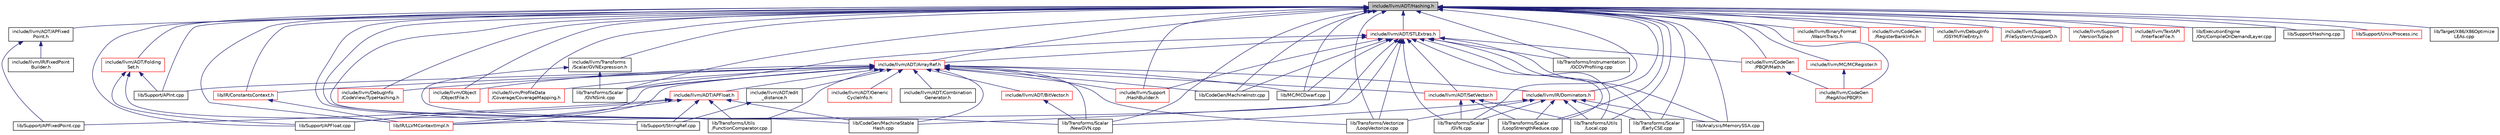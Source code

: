digraph "include/llvm/ADT/Hashing.h"
{
 // LATEX_PDF_SIZE
  bgcolor="transparent";
  edge [fontname="Helvetica",fontsize="10",labelfontname="Helvetica",labelfontsize="10"];
  node [fontname="Helvetica",fontsize="10",shape=record];
  Node1 [label="include/llvm/ADT/Hashing.h",height=0.2,width=0.4,color="black", fillcolor="grey75", style="filled", fontcolor="black",tooltip=" "];
  Node1 -> Node2 [dir="back",color="midnightblue",fontsize="10",style="solid",fontname="Helvetica"];
  Node2 [label="include/llvm/ADT/APFixed\lPoint.h",height=0.2,width=0.4,color="black",URL="$APFixedPoint_8h.html",tooltip=" "];
  Node2 -> Node3 [dir="back",color="midnightblue",fontsize="10",style="solid",fontname="Helvetica"];
  Node3 [label="include/llvm/IR/FixedPoint\lBuilder.h",height=0.2,width=0.4,color="black",URL="$FixedPointBuilder_8h.html",tooltip=" "];
  Node2 -> Node4 [dir="back",color="midnightblue",fontsize="10",style="solid",fontname="Helvetica"];
  Node4 [label="lib/Support/APFixedPoint.cpp",height=0.2,width=0.4,color="black",URL="$APFixedPoint_8cpp.html",tooltip=" "];
  Node1 -> Node5 [dir="back",color="midnightblue",fontsize="10",style="solid",fontname="Helvetica"];
  Node5 [label="include/llvm/ADT/ArrayRef.h",height=0.2,width=0.4,color="red",URL="$ArrayRef_8h.html",tooltip=" "];
  Node5 -> Node6 [dir="back",color="midnightblue",fontsize="10",style="solid",fontname="Helvetica"];
  Node6 [label="include/llvm/ADT/APFloat.h",height=0.2,width=0.4,color="red",URL="$APFloat_8h.html",tooltip=" "];
  Node6 -> Node1776 [dir="back",color="midnightblue",fontsize="10",style="solid",fontname="Helvetica"];
  Node1776 [label="lib/CodeGen/MachineStable\lHash.cpp",height=0.2,width=0.4,color="black",URL="$MachineStableHash_8cpp.html",tooltip=" "];
  Node6 -> Node1730 [dir="back",color="midnightblue",fontsize="10",style="solid",fontname="Helvetica"];
  Node1730 [label="lib/IR/LLVMContextImpl.h",height=0.2,width=0.4,color="red",URL="$LLVMContextImpl_8h.html",tooltip=" "];
  Node6 -> Node4 [dir="back",color="midnightblue",fontsize="10",style="solid",fontname="Helvetica"];
  Node6 -> Node1831 [dir="back",color="midnightblue",fontsize="10",style="solid",fontname="Helvetica"];
  Node1831 [label="lib/Support/APFloat.cpp",height=0.2,width=0.4,color="black",URL="$APFloat_8cpp.html",tooltip=" "];
  Node6 -> Node1833 [dir="back",color="midnightblue",fontsize="10",style="solid",fontname="Helvetica"];
  Node1833 [label="lib/Support/StringRef.cpp",height=0.2,width=0.4,color="black",URL="$StringRef_8cpp.html",tooltip=" "];
  Node6 -> Node1758 [dir="back",color="midnightblue",fontsize="10",style="solid",fontname="Helvetica"];
  Node1758 [label="lib/Transforms/Utils\l/FunctionComparator.cpp",height=0.2,width=0.4,color="black",URL="$FunctionComparator_8cpp.html",tooltip=" "];
  Node5 -> Node1852 [dir="back",color="midnightblue",fontsize="10",style="solid",fontname="Helvetica"];
  Node1852 [label="include/llvm/ADT/BitVector.h",height=0.2,width=0.4,color="red",URL="$BitVector_8h.html",tooltip=" "];
  Node1852 -> Node1238 [dir="back",color="midnightblue",fontsize="10",style="solid",fontname="Helvetica"];
  Node1238 [label="lib/Transforms/Scalar\l/NewGVN.cpp",height=0.2,width=0.4,color="black",URL="$NewGVN_8cpp.html",tooltip=" "];
  Node5 -> Node2602 [dir="back",color="midnightblue",fontsize="10",style="solid",fontname="Helvetica"];
  Node2602 [label="include/llvm/ADT/Combination\lGenerator.h",height=0.2,width=0.4,color="black",URL="$CombinationGenerator_8h.html",tooltip=" "];
  Node5 -> Node2603 [dir="back",color="midnightblue",fontsize="10",style="solid",fontname="Helvetica"];
  Node2603 [label="include/llvm/ADT/edit\l_distance.h",height=0.2,width=0.4,color="black",URL="$edit__distance_8h.html",tooltip=" "];
  Node2603 -> Node1833 [dir="back",color="midnightblue",fontsize="10",style="solid",fontname="Helvetica"];
  Node5 -> Node2604 [dir="back",color="midnightblue",fontsize="10",style="solid",fontname="Helvetica"];
  Node2604 [label="include/llvm/ADT/Generic\lCycleInfo.h",height=0.2,width=0.4,color="red",URL="$GenericCycleInfo_8h.html",tooltip="Find all cycles in a control-flow graph, including irreducible loops."];
  Node5 -> Node2608 [dir="back",color="midnightblue",fontsize="10",style="solid",fontname="Helvetica"];
  Node2608 [label="include/llvm/ADT/SetVector.h",height=0.2,width=0.4,color="red",URL="$SetVector_8h.html",tooltip=" "];
  Node2608 -> Node1396 [dir="back",color="midnightblue",fontsize="10",style="solid",fontname="Helvetica"];
  Node1396 [label="lib/Transforms/Scalar\l/GVN.cpp",height=0.2,width=0.4,color="black",URL="$GVN_8cpp.html",tooltip=" "];
  Node2608 -> Node1351 [dir="back",color="midnightblue",fontsize="10",style="solid",fontname="Helvetica"];
  Node1351 [label="lib/Transforms/Scalar\l/LoopStrengthReduce.cpp",height=0.2,width=0.4,color="black",URL="$LoopStrengthReduce_8cpp.html",tooltip=" "];
  Node2608 -> Node1278 [dir="back",color="midnightblue",fontsize="10",style="solid",fontname="Helvetica"];
  Node1278 [label="lib/Transforms/Utils\l/Local.cpp",height=0.2,width=0.4,color="black",URL="$Transforms_2Utils_2Local_8cpp.html",tooltip=" "];
  Node5 -> Node2995 [dir="back",color="midnightblue",fontsize="10",style="solid",fontname="Helvetica"];
  Node2995 [label="include/llvm/DebugInfo\l/CodeView/TypeHashing.h",height=0.2,width=0.4,color="red",URL="$TypeHashing_8h.html",tooltip=" "];
  Node5 -> Node2316 [dir="back",color="midnightblue",fontsize="10",style="solid",fontname="Helvetica"];
  Node2316 [label="include/llvm/IR/Dominators.h",height=0.2,width=0.4,color="red",URL="$Dominators_8h.html",tooltip=" "];
  Node2316 -> Node1237 [dir="back",color="midnightblue",fontsize="10",style="solid",fontname="Helvetica"];
  Node1237 [label="lib/Analysis/MemorySSA.cpp",height=0.2,width=0.4,color="black",URL="$MemorySSA_8cpp.html",tooltip=" "];
  Node2316 -> Node1454 [dir="back",color="midnightblue",fontsize="10",style="solid",fontname="Helvetica"];
  Node1454 [label="lib/Transforms/Scalar\l/EarlyCSE.cpp",height=0.2,width=0.4,color="black",URL="$EarlyCSE_8cpp.html",tooltip=" "];
  Node2316 -> Node1396 [dir="back",color="midnightblue",fontsize="10",style="solid",fontname="Helvetica"];
  Node2316 -> Node1351 [dir="back",color="midnightblue",fontsize="10",style="solid",fontname="Helvetica"];
  Node2316 -> Node1238 [dir="back",color="midnightblue",fontsize="10",style="solid",fontname="Helvetica"];
  Node2316 -> Node1278 [dir="back",color="midnightblue",fontsize="10",style="solid",fontname="Helvetica"];
  Node2316 -> Node1284 [dir="back",color="midnightblue",fontsize="10",style="solid",fontname="Helvetica"];
  Node1284 [label="lib/Transforms/Vectorize\l/LoopVectorize.cpp",height=0.2,width=0.4,color="black",URL="$LoopVectorize_8cpp.html",tooltip=" "];
  Node5 -> Node3347 [dir="back",color="midnightblue",fontsize="10",style="solid",fontname="Helvetica"];
  Node3347 [label="include/llvm/Object\l/ObjectFile.h",height=0.2,width=0.4,color="red",URL="$ObjectFile_8h.html",tooltip=" "];
  Node5 -> Node3419 [dir="back",color="midnightblue",fontsize="10",style="solid",fontname="Helvetica"];
  Node3419 [label="include/llvm/ProfileData\l/Coverage/CoverageMapping.h",height=0.2,width=0.4,color="red",URL="$CoverageMapping_8h.html",tooltip=" "];
  Node5 -> Node4308 [dir="back",color="midnightblue",fontsize="10",style="solid",fontname="Helvetica"];
  Node4308 [label="include/llvm/Support\l/HashBuilder.h",height=0.2,width=0.4,color="red",URL="$HashBuilder_8h.html",tooltip=" "];
  Node5 -> Node324 [dir="back",color="midnightblue",fontsize="10",style="solid",fontname="Helvetica"];
  Node324 [label="lib/CodeGen/MachineInstr.cpp",height=0.2,width=0.4,color="black",URL="$MachineInstr_8cpp.html",tooltip=" "];
  Node5 -> Node1776 [dir="back",color="midnightblue",fontsize="10",style="solid",fontname="Helvetica"];
  Node5 -> Node1783 [dir="back",color="midnightblue",fontsize="10",style="solid",fontname="Helvetica"];
  Node1783 [label="lib/IR/ConstantsContext.h",height=0.2,width=0.4,color="red",URL="$ConstantsContext_8h.html",tooltip=" "];
  Node1783 -> Node1730 [dir="back",color="midnightblue",fontsize="10",style="solid",fontname="Helvetica"];
  Node5 -> Node1730 [dir="back",color="midnightblue",fontsize="10",style="solid",fontname="Helvetica"];
  Node5 -> Node2625 [dir="back",color="midnightblue",fontsize="10",style="solid",fontname="Helvetica"];
  Node2625 [label="lib/MC/MCDwarf.cpp",height=0.2,width=0.4,color="black",URL="$MCDwarf_8cpp.html",tooltip=" "];
  Node5 -> Node1831 [dir="back",color="midnightblue",fontsize="10",style="solid",fontname="Helvetica"];
  Node5 -> Node4361 [dir="back",color="midnightblue",fontsize="10",style="solid",fontname="Helvetica"];
  Node4361 [label="lib/Support/APInt.cpp",height=0.2,width=0.4,color="black",URL="$APInt_8cpp.html",tooltip=" "];
  Node5 -> Node1816 [dir="back",color="midnightblue",fontsize="10",style="solid",fontname="Helvetica"];
  Node1816 [label="lib/Transforms/Scalar\l/GVNSink.cpp",height=0.2,width=0.4,color="black",URL="$GVNSink_8cpp.html",tooltip=" "];
  Node5 -> Node1238 [dir="back",color="midnightblue",fontsize="10",style="solid",fontname="Helvetica"];
  Node5 -> Node1758 [dir="back",color="midnightblue",fontsize="10",style="solid",fontname="Helvetica"];
  Node5 -> Node1284 [dir="back",color="midnightblue",fontsize="10",style="solid",fontname="Helvetica"];
  Node1 -> Node4374 [dir="back",color="midnightblue",fontsize="10",style="solid",fontname="Helvetica"];
  Node4374 [label="include/llvm/ADT/Folding\lSet.h",height=0.2,width=0.4,color="red",URL="$FoldingSet_8h.html",tooltip=" "];
  Node4374 -> Node1730 [dir="back",color="midnightblue",fontsize="10",style="solid",fontname="Helvetica"];
  Node4374 -> Node1831 [dir="back",color="midnightblue",fontsize="10",style="solid",fontname="Helvetica"];
  Node4374 -> Node4361 [dir="back",color="midnightblue",fontsize="10",style="solid",fontname="Helvetica"];
  Node1 -> Node4381 [dir="back",color="midnightblue",fontsize="10",style="solid",fontname="Helvetica"];
  Node4381 [label="include/llvm/ADT/STLExtras.h",height=0.2,width=0.4,color="red",URL="$STLExtras_8h.html",tooltip=" "];
  Node4381 -> Node5 [dir="back",color="midnightblue",fontsize="10",style="solid",fontname="Helvetica"];
  Node4381 -> Node2608 [dir="back",color="midnightblue",fontsize="10",style="solid",fontname="Helvetica"];
  Node4381 -> Node4403 [dir="back",color="midnightblue",fontsize="10",style="solid",fontname="Helvetica"];
  Node4403 [label="include/llvm/CodeGen\l/PBQP/Math.h",height=0.2,width=0.4,color="red",URL="$Math_8h.html",tooltip=" "];
  Node4403 -> Node4401 [dir="back",color="midnightblue",fontsize="10",style="solid",fontname="Helvetica"];
  Node4401 [label="include/llvm/CodeGen\l/RegAllocPBQP.h",height=0.2,width=0.4,color="red",URL="$RegAllocPBQP_8h.html",tooltip=" "];
  Node4381 -> Node4308 [dir="back",color="midnightblue",fontsize="10",style="solid",fontname="Helvetica"];
  Node4381 -> Node1237 [dir="back",color="midnightblue",fontsize="10",style="solid",fontname="Helvetica"];
  Node4381 -> Node324 [dir="back",color="midnightblue",fontsize="10",style="solid",fontname="Helvetica"];
  Node4381 -> Node1776 [dir="back",color="midnightblue",fontsize="10",style="solid",fontname="Helvetica"];
  Node4381 -> Node1730 [dir="back",color="midnightblue",fontsize="10",style="solid",fontname="Helvetica"];
  Node4381 -> Node2625 [dir="back",color="midnightblue",fontsize="10",style="solid",fontname="Helvetica"];
  Node4381 -> Node1508 [dir="back",color="midnightblue",fontsize="10",style="solid",fontname="Helvetica"];
  Node1508 [label="lib/Transforms/Instrumentation\l/GCOVProfiling.cpp",height=0.2,width=0.4,color="black",URL="$GCOVProfiling_8cpp.html",tooltip=" "];
  Node4381 -> Node1454 [dir="back",color="midnightblue",fontsize="10",style="solid",fontname="Helvetica"];
  Node4381 -> Node1396 [dir="back",color="midnightblue",fontsize="10",style="solid",fontname="Helvetica"];
  Node4381 -> Node1816 [dir="back",color="midnightblue",fontsize="10",style="solid",fontname="Helvetica"];
  Node4381 -> Node1351 [dir="back",color="midnightblue",fontsize="10",style="solid",fontname="Helvetica"];
  Node4381 -> Node1278 [dir="back",color="midnightblue",fontsize="10",style="solid",fontname="Helvetica"];
  Node4381 -> Node1284 [dir="back",color="midnightblue",fontsize="10",style="solid",fontname="Helvetica"];
  Node1 -> Node3828 [dir="back",color="midnightblue",fontsize="10",style="solid",fontname="Helvetica"];
  Node3828 [label="include/llvm/BinaryFormat\l/WasmTraits.h",height=0.2,width=0.4,color="red",URL="$WasmTraits_8h.html",tooltip=" "];
  Node1 -> Node4403 [dir="back",color="midnightblue",fontsize="10",style="solid",fontname="Helvetica"];
  Node1 -> Node4401 [dir="back",color="midnightblue",fontsize="10",style="solid",fontname="Helvetica"];
  Node1 -> Node4339 [dir="back",color="midnightblue",fontsize="10",style="solid",fontname="Helvetica"];
  Node4339 [label="include/llvm/CodeGen\l/RegisterBankInfo.h",height=0.2,width=0.4,color="red",URL="$RegisterBankInfo_8h.html",tooltip=" "];
  Node1 -> Node2995 [dir="back",color="midnightblue",fontsize="10",style="solid",fontname="Helvetica"];
  Node1 -> Node4435 [dir="back",color="midnightblue",fontsize="10",style="solid",fontname="Helvetica"];
  Node4435 [label="include/llvm/DebugInfo\l/GSYM/FileEntry.h",height=0.2,width=0.4,color="red",URL="$FileEntry_8h.html",tooltip=" "];
  Node1 -> Node2316 [dir="back",color="midnightblue",fontsize="10",style="solid",fontname="Helvetica"];
  Node1 -> Node4436 [dir="back",color="midnightblue",fontsize="10",style="solid",fontname="Helvetica"];
  Node4436 [label="include/llvm/MC/MCRegister.h",height=0.2,width=0.4,color="red",URL="$MCRegister_8h.html",tooltip=" "];
  Node4436 -> Node4401 [dir="back",color="midnightblue",fontsize="10",style="solid",fontname="Helvetica"];
  Node1 -> Node3347 [dir="back",color="midnightblue",fontsize="10",style="solid",fontname="Helvetica"];
  Node1 -> Node3419 [dir="back",color="midnightblue",fontsize="10",style="solid",fontname="Helvetica"];
  Node1 -> Node4441 [dir="back",color="midnightblue",fontsize="10",style="solid",fontname="Helvetica"];
  Node4441 [label="include/llvm/Support\l/FileSystem/UniqueID.h",height=0.2,width=0.4,color="red",URL="$UniqueID_8h.html",tooltip=" "];
  Node1 -> Node4308 [dir="back",color="midnightblue",fontsize="10",style="solid",fontname="Helvetica"];
  Node1 -> Node4442 [dir="back",color="midnightblue",fontsize="10",style="solid",fontname="Helvetica"];
  Node4442 [label="include/llvm/Support\l/VersionTuple.h",height=0.2,width=0.4,color="red",URL="$VersionTuple_8h.html",tooltip=" "];
  Node1 -> Node2907 [dir="back",color="midnightblue",fontsize="10",style="solid",fontname="Helvetica"];
  Node2907 [label="include/llvm/TextAPI\l/InterfaceFile.h",height=0.2,width=0.4,color="red",URL="$InterfaceFile_8h.html",tooltip=" "];
  Node1 -> Node2211 [dir="back",color="midnightblue",fontsize="10",style="solid",fontname="Helvetica"];
  Node2211 [label="include/llvm/Transforms\l/Scalar/GVNExpression.h",height=0.2,width=0.4,color="black",URL="$GVNExpression_8h.html",tooltip=" "];
  Node2211 -> Node1816 [dir="back",color="midnightblue",fontsize="10",style="solid",fontname="Helvetica"];
  Node2211 -> Node1238 [dir="back",color="midnightblue",fontsize="10",style="solid",fontname="Helvetica"];
  Node1 -> Node1237 [dir="back",color="midnightblue",fontsize="10",style="solid",fontname="Helvetica"];
  Node1 -> Node324 [dir="back",color="midnightblue",fontsize="10",style="solid",fontname="Helvetica"];
  Node1 -> Node1776 [dir="back",color="midnightblue",fontsize="10",style="solid",fontname="Helvetica"];
  Node1 -> Node1482 [dir="back",color="midnightblue",fontsize="10",style="solid",fontname="Helvetica"];
  Node1482 [label="lib/ExecutionEngine\l/Orc/CompileOnDemandLayer.cpp",height=0.2,width=0.4,color="black",URL="$CompileOnDemandLayer_8cpp.html",tooltip=" "];
  Node1 -> Node1783 [dir="back",color="midnightblue",fontsize="10",style="solid",fontname="Helvetica"];
  Node1 -> Node1730 [dir="back",color="midnightblue",fontsize="10",style="solid",fontname="Helvetica"];
  Node1 -> Node2625 [dir="back",color="midnightblue",fontsize="10",style="solid",fontname="Helvetica"];
  Node1 -> Node1831 [dir="back",color="midnightblue",fontsize="10",style="solid",fontname="Helvetica"];
  Node1 -> Node4361 [dir="back",color="midnightblue",fontsize="10",style="solid",fontname="Helvetica"];
  Node1 -> Node4459 [dir="back",color="midnightblue",fontsize="10",style="solid",fontname="Helvetica"];
  Node4459 [label="lib/Support/Hashing.cpp",height=0.2,width=0.4,color="black",URL="$Hashing_8cpp.html",tooltip=" "];
  Node1 -> Node4423 [dir="back",color="midnightblue",fontsize="10",style="solid",fontname="Helvetica"];
  Node4423 [label="lib/Support/Unix/Process.inc",height=0.2,width=0.4,color="red",URL="$Unix_2Process_8inc.html",tooltip=" "];
  Node1 -> Node1833 [dir="back",color="midnightblue",fontsize="10",style="solid",fontname="Helvetica"];
  Node1 -> Node893 [dir="back",color="midnightblue",fontsize="10",style="solid",fontname="Helvetica"];
  Node893 [label="lib/Target/X86/X86Optimize\lLEAs.cpp",height=0.2,width=0.4,color="black",URL="$X86OptimizeLEAs_8cpp.html",tooltip=" "];
  Node1 -> Node1508 [dir="back",color="midnightblue",fontsize="10",style="solid",fontname="Helvetica"];
  Node1 -> Node1454 [dir="back",color="midnightblue",fontsize="10",style="solid",fontname="Helvetica"];
  Node1 -> Node1396 [dir="back",color="midnightblue",fontsize="10",style="solid",fontname="Helvetica"];
  Node1 -> Node1816 [dir="back",color="midnightblue",fontsize="10",style="solid",fontname="Helvetica"];
  Node1 -> Node1351 [dir="back",color="midnightblue",fontsize="10",style="solid",fontname="Helvetica"];
  Node1 -> Node1238 [dir="back",color="midnightblue",fontsize="10",style="solid",fontname="Helvetica"];
  Node1 -> Node1758 [dir="back",color="midnightblue",fontsize="10",style="solid",fontname="Helvetica"];
  Node1 -> Node1278 [dir="back",color="midnightblue",fontsize="10",style="solid",fontname="Helvetica"];
  Node1 -> Node1284 [dir="back",color="midnightblue",fontsize="10",style="solid",fontname="Helvetica"];
}
